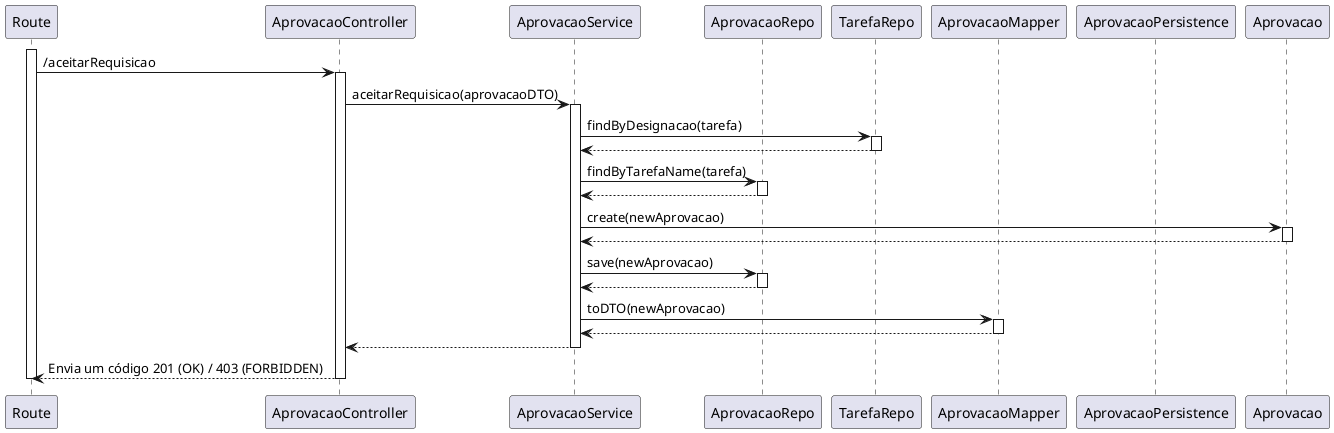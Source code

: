 @startuml sd

participant Route as route
participant AprovacaoController as ctrl
participant AprovacaoService as svc
participant AprovacaoRepo as repoApr
participant TarefaRepo as repoTar
participant AprovacaoMapper as mapper
participant AprovacaoPersistence as pers
participant Aprovacao as model

activate route
route -> ctrl : /aceitarRequisicao
activate ctrl
ctrl -> svc : aceitarRequisicao(aprovacaoDTO)
activate svc
svc -> repoTar : findByDesignacao(tarefa)
activate repoTar
repoTar --> svc
deactivate repoTar
svc -> repoApr : findByTarefaName(tarefa)
activate repoApr
repoApr --> svc
deactivate repoApr
svc -> model : create(newAprovacao)
activate model
model --> svc
deactivate model
svc -> repoApr : save(newAprovacao)
activate repoApr
repoApr --> svc
deactivate repoApr
svc -> mapper : toDTO(newAprovacao)
activate mapper
mapper --> svc
deactivate mapper
svc --> ctrl
deactivate svc
ctrl --> route : Envia um código 201 (OK) / 403 (FORBIDDEN)
deactivate ctrl
deactivate route



@enduml